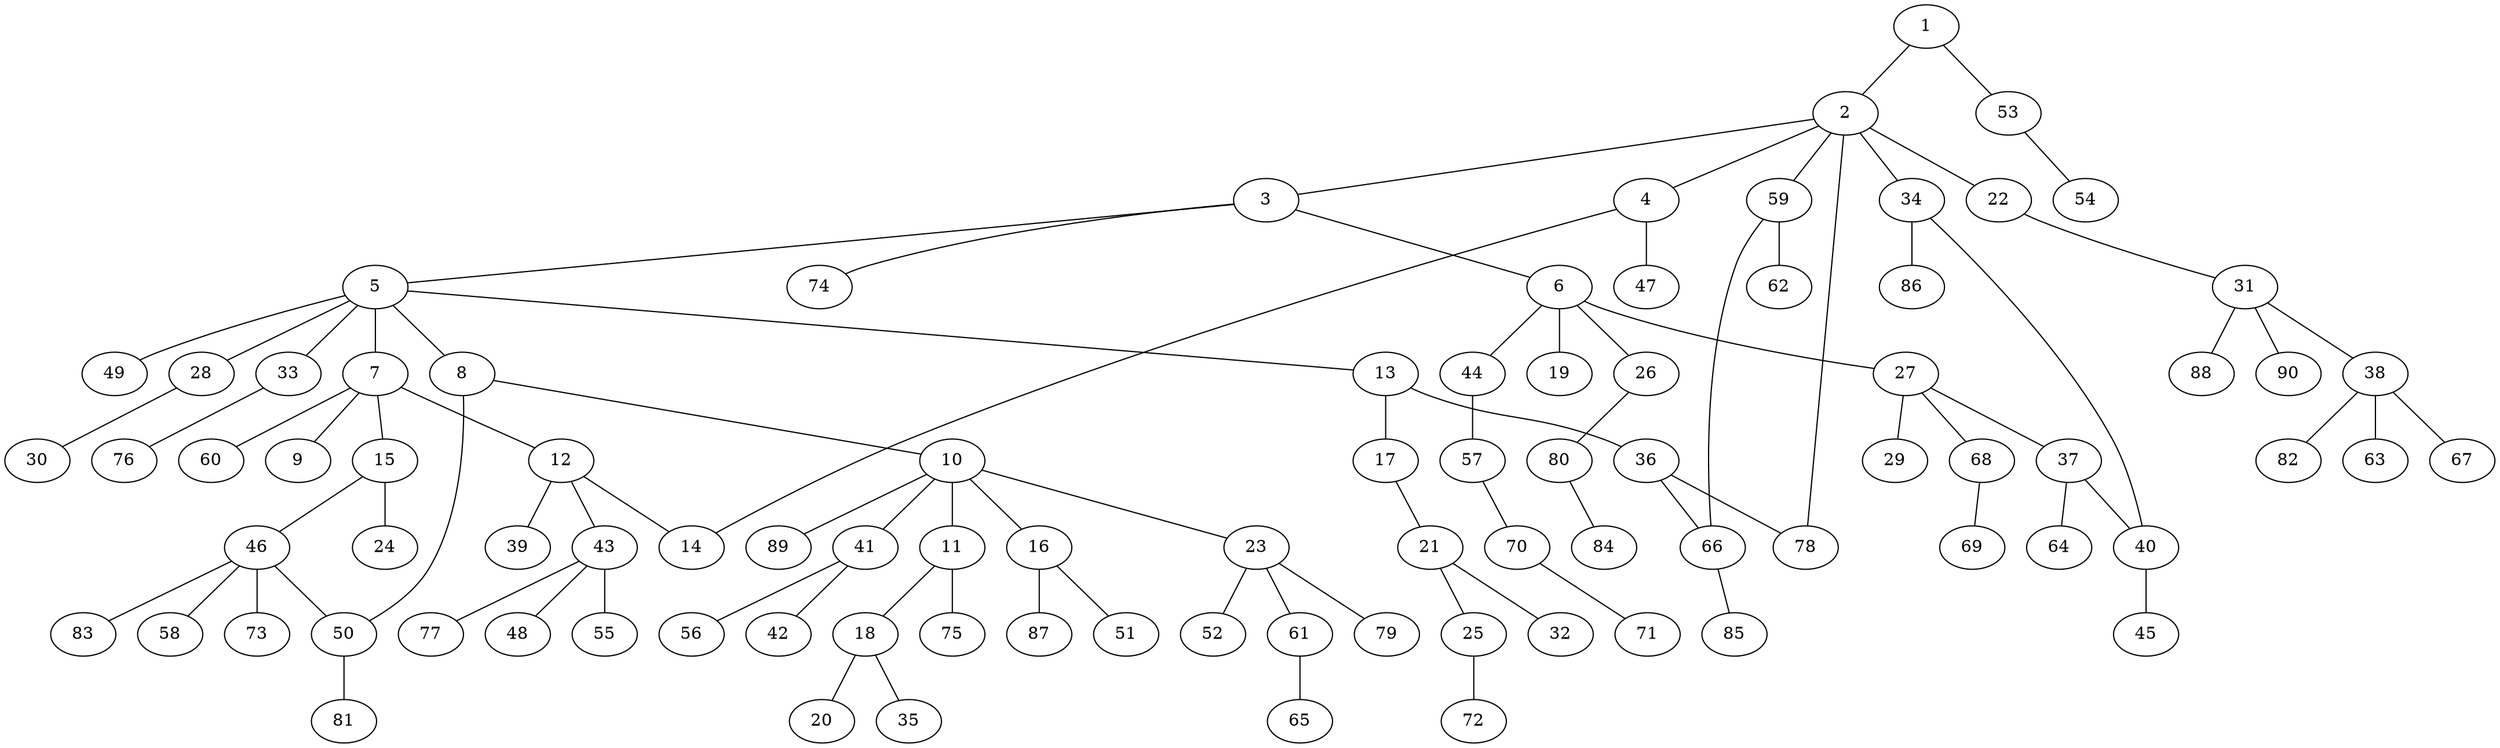 graph graphname {1--2
1--53
2--3
2--4
2--22
2--34
2--59
2--78
3--5
3--6
3--74
4--14
4--47
5--7
5--8
5--13
5--28
5--33
5--49
6--19
6--26
6--27
6--44
7--9
7--12
7--15
7--60
8--10
8--50
10--11
10--16
10--23
10--41
10--89
11--18
11--75
12--14
12--39
12--43
13--17
13--36
15--24
15--46
16--51
16--87
17--21
18--20
18--35
21--25
21--32
22--31
23--52
23--61
23--79
25--72
26--80
27--29
27--37
27--68
28--30
31--38
31--88
31--90
33--76
34--40
34--86
36--66
36--78
37--40
37--64
38--63
38--67
38--82
40--45
41--42
41--56
43--48
43--55
43--77
44--57
46--50
46--58
46--73
46--83
50--81
53--54
57--70
59--62
59--66
61--65
66--85
68--69
70--71
80--84
}